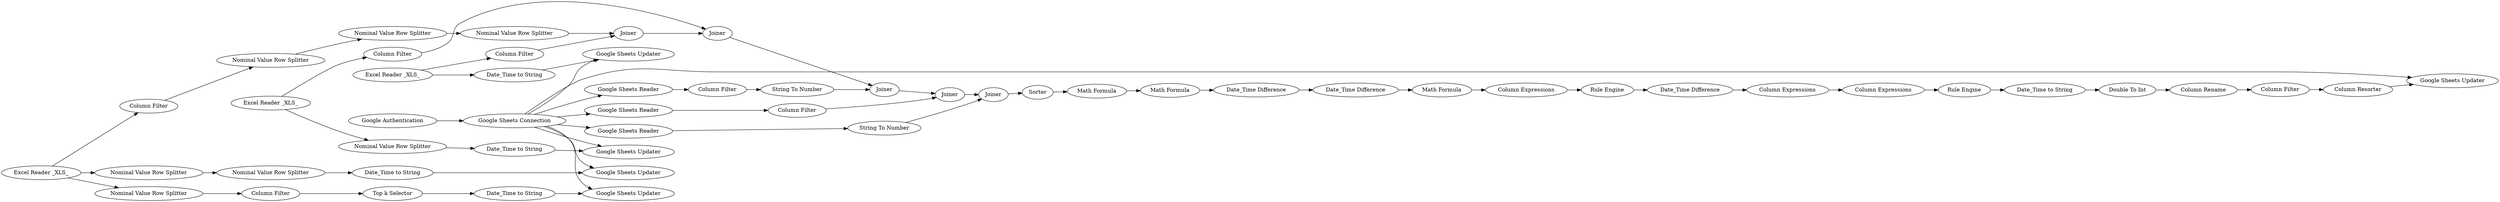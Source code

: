 digraph {
	4 -> 32
	53 -> 54
	7 -> 8
	38 -> 51
	67 -> 66
	14 -> 17
	8 -> 9
	54 -> 57
	57 -> 58
	34 -> 28
	37 -> 63
	66 -> 50
	27 -> 26
	25 -> 24
	32 -> 24
	18 -> 19
	22 -> 25
	51 -> 67
	8 -> 68
	69 -> 70
	8 -> 71
	40 -> 47
	17 -> 18
	19 -> 23
	15 -> 75
	14 -> 42
	20 -> 4
	47 -> 61
	31 -> 27
	64 -> 63
	8 -> 76
	16 -> 21
	63 -> 65
	65 -> 30
	9 -> 22
	58 -> 56
	35 -> 36
	28 -> 31
	8 -> 62
	36 -> 37
	62 -> 64
	8 -> 48
	8 -> 26
	8 -> 35
	75 -> 76
	42 -> 40
	72 -> 68
	16 -> 73
	56 -> 60
	21 -> 32
	61 -> 48
	70 -> 72
	15 -> 20
	14 -> 69
	60 -> 34
	50 -> 53
	23 -> 4
	24 -> 37
	30 -> 38
	73 -> 74
	74 -> 71
	27 [label="Column Resorter"]
	57 [label="Column Expressions"]
	7 [label="Google Authentication"]
	9 [label="Google Sheets Reader"]
	26 [label="Google Sheets Updater"]
	21 [label="Column Filter"]
	18 [label="Nominal Value Row Splitter"]
	58 [label="Column Expressions"]
	8 [label="Google Sheets Connection"]
	74 [label="Date_Time to String"]
	17 [label="Column Filter"]
	19 [label="Nominal Value Row Splitter"]
	24 [label=Joiner]
	64 [label="String To Number"]
	31 [label="Column Filter"]
	51 [label="Date_Time Difference"]
	56 [label="Rule Engine"]
	15 [label="Excel Reader _XLS_"]
	25 [label="String To Number"]
	54 [label="Date_Time Difference"]
	75 [label="Date_Time to String"]
	16 [label="Excel Reader _XLS_"]
	48 [label="Google Sheets Updater"]
	30 [label="Math Formula"]
	50 [label="Column Expressions"]
	42 [label="Nominal Value Row Splitter"]
	22 [label="Column Filter"]
	68 [label="Google Sheets Updater"]
	28 [label="Column Rename"]
	53 [label="Rule Engine"]
	67 [label="Date_Time Difference"]
	23 [label="Nominal Value Row Splitter"]
	4 [label=Joiner]
	47 [label="Top k Selector"]
	72 [label="Date_Time to String"]
	76 [label="Google Sheets Updater"]
	63 [label=Joiner]
	61 [label="Date_Time to String"]
	14 [label="Excel Reader _XLS_"]
	38 [label="Math Formula"]
	60 [label="Date_Time to String"]
	20 [label="Column Filter"]
	35 [label="Google Sheets Reader"]
	62 [label="Google Sheets Reader"]
	34 [label="Double To Int"]
	66 [label="Math Formula"]
	70 [label="Nominal Value Row Splitter"]
	71 [label="Google Sheets Updater"]
	69 [label="Nominal Value Row Splitter"]
	36 [label="Column Filter"]
	65 [label=Sorter]
	40 [label="Column Filter"]
	73 [label="Nominal Value Row Splitter"]
	32 [label=Joiner]
	37 [label=Joiner]
	rankdir=LR
}
